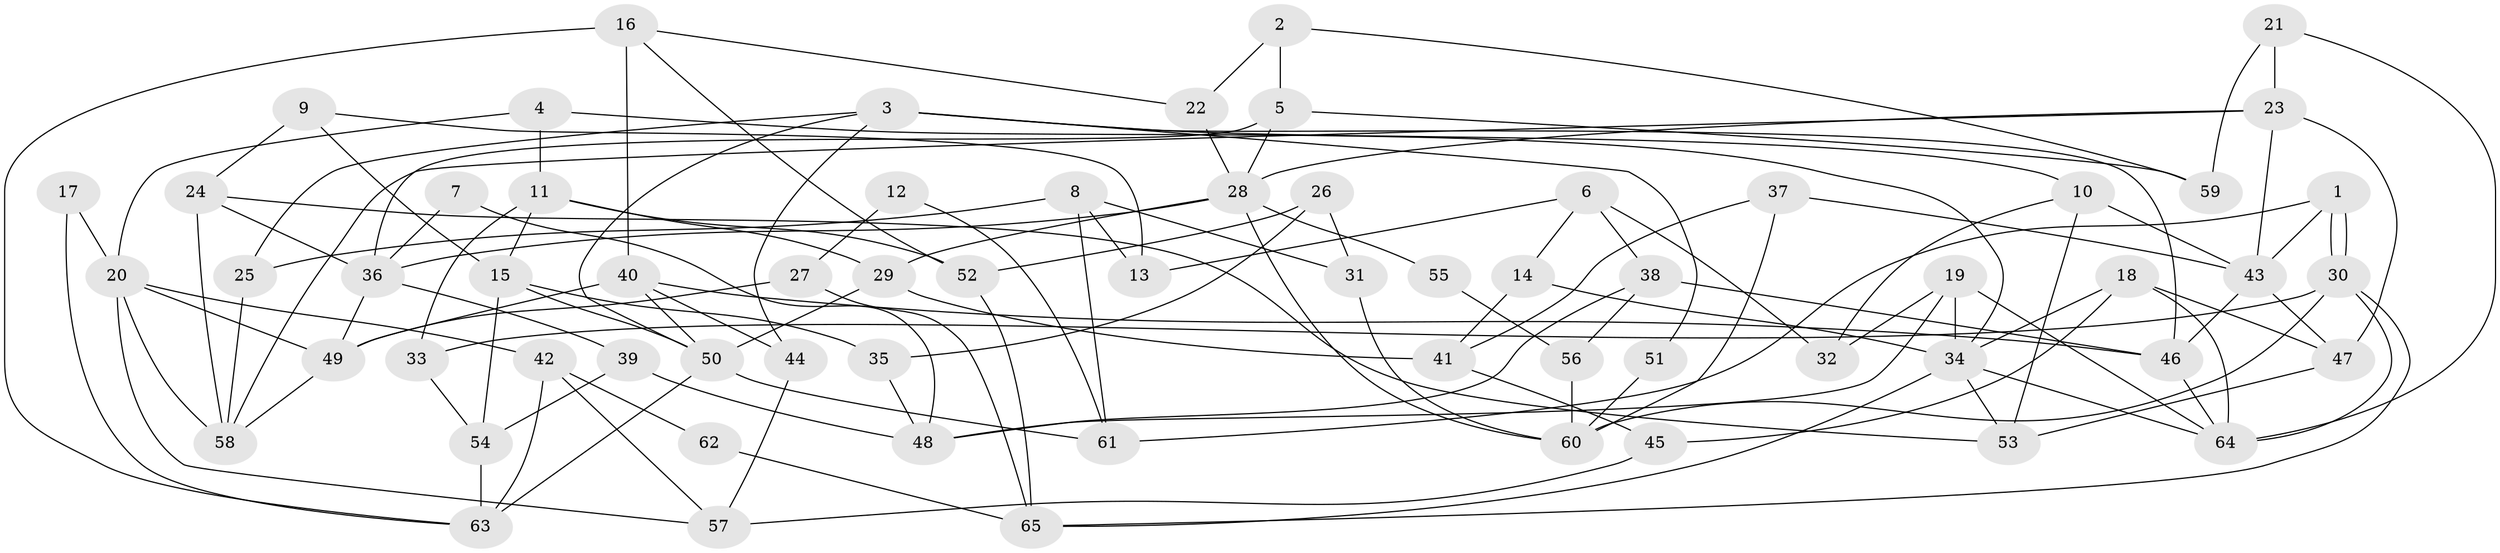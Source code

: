// coarse degree distribution, {4: 0.2, 3: 0.28888888888888886, 8: 0.022222222222222223, 2: 0.1111111111111111, 9: 0.06666666666666667, 5: 0.13333333333333333, 6: 0.044444444444444446, 7: 0.1111111111111111, 11: 0.022222222222222223}
// Generated by graph-tools (version 1.1) at 2025/19/03/04/25 18:19:00]
// undirected, 65 vertices, 130 edges
graph export_dot {
graph [start="1"]
  node [color=gray90,style=filled];
  1;
  2;
  3;
  4;
  5;
  6;
  7;
  8;
  9;
  10;
  11;
  12;
  13;
  14;
  15;
  16;
  17;
  18;
  19;
  20;
  21;
  22;
  23;
  24;
  25;
  26;
  27;
  28;
  29;
  30;
  31;
  32;
  33;
  34;
  35;
  36;
  37;
  38;
  39;
  40;
  41;
  42;
  43;
  44;
  45;
  46;
  47;
  48;
  49;
  50;
  51;
  52;
  53;
  54;
  55;
  56;
  57;
  58;
  59;
  60;
  61;
  62;
  63;
  64;
  65;
  1 -- 30;
  1 -- 30;
  1 -- 43;
  1 -- 61;
  2 -- 22;
  2 -- 5;
  2 -- 59;
  3 -- 50;
  3 -- 44;
  3 -- 10;
  3 -- 25;
  3 -- 46;
  3 -- 51;
  4 -- 20;
  4 -- 11;
  4 -- 34;
  5 -- 36;
  5 -- 59;
  5 -- 28;
  6 -- 32;
  6 -- 38;
  6 -- 13;
  6 -- 14;
  7 -- 48;
  7 -- 36;
  8 -- 25;
  8 -- 13;
  8 -- 31;
  8 -- 61;
  9 -- 15;
  9 -- 24;
  9 -- 13;
  10 -- 43;
  10 -- 32;
  10 -- 53;
  11 -- 29;
  11 -- 52;
  11 -- 15;
  11 -- 33;
  12 -- 61;
  12 -- 27;
  14 -- 34;
  14 -- 41;
  15 -- 50;
  15 -- 35;
  15 -- 54;
  16 -- 63;
  16 -- 52;
  16 -- 22;
  16 -- 40;
  17 -- 20;
  17 -- 63;
  18 -- 47;
  18 -- 34;
  18 -- 45;
  18 -- 64;
  19 -- 64;
  19 -- 34;
  19 -- 32;
  19 -- 48;
  20 -- 58;
  20 -- 49;
  20 -- 42;
  20 -- 57;
  21 -- 64;
  21 -- 23;
  21 -- 59;
  22 -- 28;
  23 -- 47;
  23 -- 28;
  23 -- 43;
  23 -- 58;
  24 -- 58;
  24 -- 53;
  24 -- 36;
  25 -- 58;
  26 -- 31;
  26 -- 35;
  26 -- 52;
  27 -- 49;
  27 -- 65;
  28 -- 60;
  28 -- 29;
  28 -- 36;
  28 -- 55;
  29 -- 50;
  29 -- 41;
  30 -- 33;
  30 -- 60;
  30 -- 64;
  30 -- 65;
  31 -- 60;
  33 -- 54;
  34 -- 64;
  34 -- 53;
  34 -- 65;
  35 -- 48;
  36 -- 39;
  36 -- 49;
  37 -- 43;
  37 -- 41;
  37 -- 60;
  38 -- 48;
  38 -- 46;
  38 -- 56;
  39 -- 54;
  39 -- 48;
  40 -- 46;
  40 -- 44;
  40 -- 49;
  40 -- 50;
  41 -- 45;
  42 -- 57;
  42 -- 62;
  42 -- 63;
  43 -- 46;
  43 -- 47;
  44 -- 57;
  45 -- 57;
  46 -- 64;
  47 -- 53;
  49 -- 58;
  50 -- 61;
  50 -- 63;
  51 -- 60;
  52 -- 65;
  54 -- 63;
  55 -- 56;
  56 -- 60;
  62 -- 65;
}
